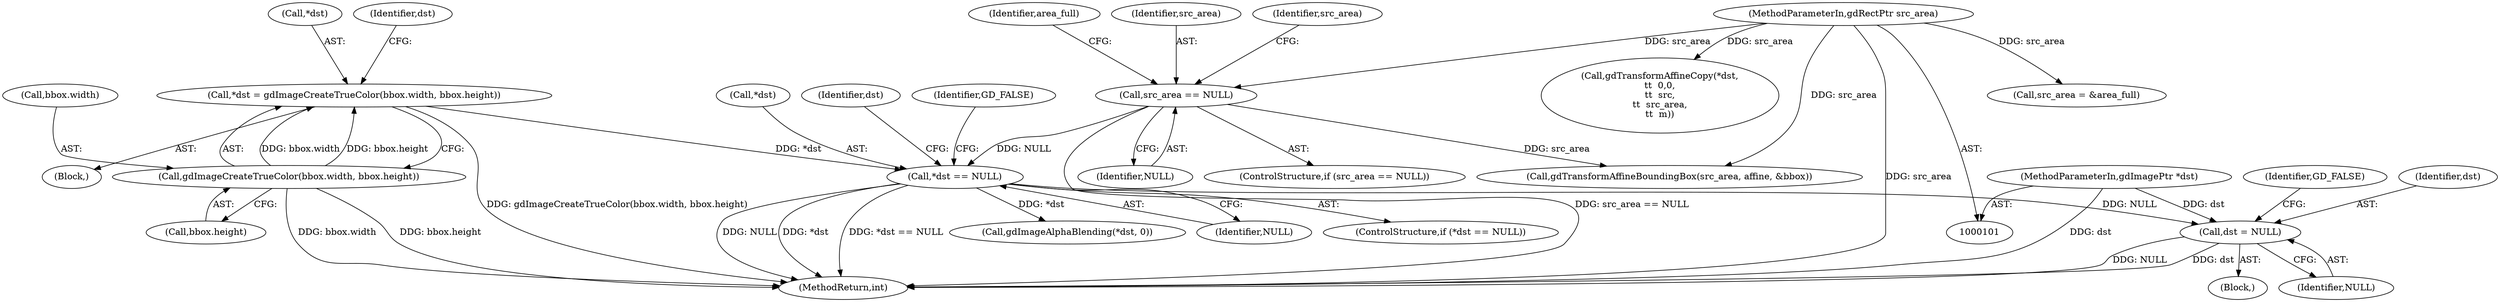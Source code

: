 digraph "0_libgd_7a1aac3343af85b4af4df5f8844946eaa27394ab?w=1_2@pointer" {
"1000215" [label="(Call,dst = NULL)"];
"1000158" [label="(Call,*dst == NULL)"];
"1000147" [label="(Call,*dst = gdImageCreateTrueColor(bbox.width, bbox.height))"];
"1000150" [label="(Call,gdImageCreateTrueColor(bbox.width, bbox.height))"];
"1000112" [label="(Call,src_area == NULL)"];
"1000104" [label="(MethodParameterIn,gdRectPtr src_area)"];
"1000102" [label="(MethodParameterIn,gdImagePtr *dst)"];
"1000224" [label="(MethodReturn,int)"];
"1000151" [label="(Call,bbox.width)"];
"1000143" [label="(Identifier,src_area)"];
"1000215" [label="(Call,dst = NULL)"];
"1000157" [label="(ControlStructure,if (*dst == NULL))"];
"1000104" [label="(MethodParameterIn,gdRectPtr src_area)"];
"1000111" [label="(ControlStructure,if (src_area == NULL))"];
"1000113" [label="(Identifier,src_area)"];
"1000219" [label="(Identifier,GD_FALSE)"];
"1000161" [label="(Identifier,NULL)"];
"1000164" [label="(Identifier,GD_FALSE)"];
"1000142" [label="(Call,gdTransformAffineBoundingBox(src_area, affine, &bbox))"];
"1000118" [label="(Identifier,area_full)"];
"1000148" [label="(Call,*dst)"];
"1000160" [label="(Identifier,dst)"];
"1000216" [label="(Identifier,dst)"];
"1000147" [label="(Call,*dst = gdImageCreateTrueColor(bbox.width, bbox.height))"];
"1000138" [label="(Call,src_area = &area_full)"];
"1000211" [label="(Block,)"];
"1000217" [label="(Identifier,NULL)"];
"1000159" [label="(Call,*dst)"];
"1000112" [label="(Call,src_area == NULL)"];
"1000168" [label="(Identifier,dst)"];
"1000106" [label="(Block,)"];
"1000102" [label="(MethodParameterIn,gdImagePtr *dst)"];
"1000154" [label="(Call,bbox.height)"];
"1000114" [label="(Identifier,NULL)"];
"1000150" [label="(Call,gdImageCreateTrueColor(bbox.width, bbox.height))"];
"1000158" [label="(Call,*dst == NULL)"];
"1000199" [label="(Call,gdTransformAffineCopy(*dst,\n\t\t  0,0,\n\t\t  src,\n\t\t  src_area,\n\t\t  m))"];
"1000193" [label="(Call,gdImageAlphaBlending(*dst, 0))"];
"1000215" -> "1000211"  [label="AST: "];
"1000215" -> "1000217"  [label="CFG: "];
"1000216" -> "1000215"  [label="AST: "];
"1000217" -> "1000215"  [label="AST: "];
"1000219" -> "1000215"  [label="CFG: "];
"1000215" -> "1000224"  [label="DDG: dst"];
"1000215" -> "1000224"  [label="DDG: NULL"];
"1000158" -> "1000215"  [label="DDG: NULL"];
"1000102" -> "1000215"  [label="DDG: dst"];
"1000158" -> "1000157"  [label="AST: "];
"1000158" -> "1000161"  [label="CFG: "];
"1000159" -> "1000158"  [label="AST: "];
"1000161" -> "1000158"  [label="AST: "];
"1000164" -> "1000158"  [label="CFG: "];
"1000168" -> "1000158"  [label="CFG: "];
"1000158" -> "1000224"  [label="DDG: *dst"];
"1000158" -> "1000224"  [label="DDG: *dst == NULL"];
"1000158" -> "1000224"  [label="DDG: NULL"];
"1000147" -> "1000158"  [label="DDG: *dst"];
"1000112" -> "1000158"  [label="DDG: NULL"];
"1000158" -> "1000193"  [label="DDG: *dst"];
"1000147" -> "1000106"  [label="AST: "];
"1000147" -> "1000150"  [label="CFG: "];
"1000148" -> "1000147"  [label="AST: "];
"1000150" -> "1000147"  [label="AST: "];
"1000160" -> "1000147"  [label="CFG: "];
"1000147" -> "1000224"  [label="DDG: gdImageCreateTrueColor(bbox.width, bbox.height)"];
"1000150" -> "1000147"  [label="DDG: bbox.width"];
"1000150" -> "1000147"  [label="DDG: bbox.height"];
"1000150" -> "1000154"  [label="CFG: "];
"1000151" -> "1000150"  [label="AST: "];
"1000154" -> "1000150"  [label="AST: "];
"1000150" -> "1000224"  [label="DDG: bbox.width"];
"1000150" -> "1000224"  [label="DDG: bbox.height"];
"1000112" -> "1000111"  [label="AST: "];
"1000112" -> "1000114"  [label="CFG: "];
"1000113" -> "1000112"  [label="AST: "];
"1000114" -> "1000112"  [label="AST: "];
"1000118" -> "1000112"  [label="CFG: "];
"1000143" -> "1000112"  [label="CFG: "];
"1000112" -> "1000224"  [label="DDG: src_area == NULL"];
"1000104" -> "1000112"  [label="DDG: src_area"];
"1000112" -> "1000142"  [label="DDG: src_area"];
"1000104" -> "1000101"  [label="AST: "];
"1000104" -> "1000224"  [label="DDG: src_area"];
"1000104" -> "1000138"  [label="DDG: src_area"];
"1000104" -> "1000142"  [label="DDG: src_area"];
"1000104" -> "1000199"  [label="DDG: src_area"];
"1000102" -> "1000101"  [label="AST: "];
"1000102" -> "1000224"  [label="DDG: dst"];
}

